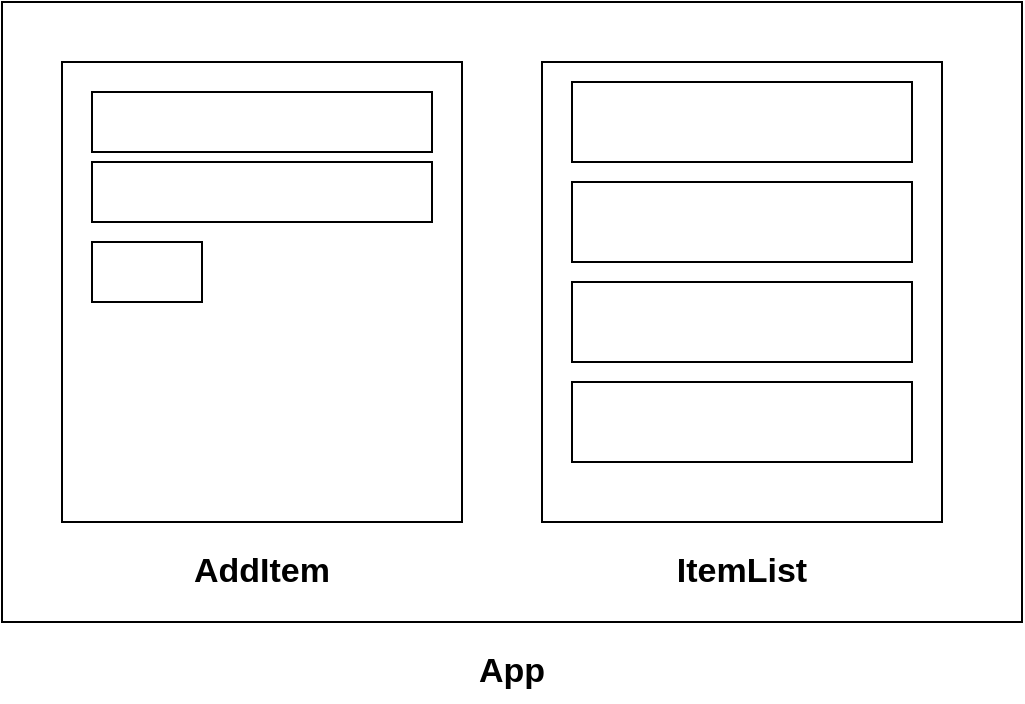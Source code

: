 <mxfile version="25.0.2">
  <diagram name="Page-1" id="qSi1kfgGCvpuqHFb6oyk">
    <mxGraphModel dx="896" dy="499" grid="1" gridSize="10" guides="1" tooltips="1" connect="1" arrows="1" fold="1" page="1" pageScale="1" pageWidth="827" pageHeight="1169" math="0" shadow="0">
      <root>
        <mxCell id="0" />
        <mxCell id="1" parent="0" />
        <mxCell id="OZvwDvS8y1LQUS1a6cP2-1" value="" style="rounded=0;whiteSpace=wrap;html=1;" vertex="1" parent="1">
          <mxGeometry x="160" y="210" width="510" height="310" as="geometry" />
        </mxCell>
        <mxCell id="OZvwDvS8y1LQUS1a6cP2-2" value="" style="rounded=0;whiteSpace=wrap;html=1;" vertex="1" parent="1">
          <mxGeometry x="190" y="240" width="200" height="230" as="geometry" />
        </mxCell>
        <mxCell id="OZvwDvS8y1LQUS1a6cP2-4" value="" style="rounded=0;whiteSpace=wrap;html=1;" vertex="1" parent="1">
          <mxGeometry x="430" y="240" width="200" height="230" as="geometry" />
        </mxCell>
        <mxCell id="OZvwDvS8y1LQUS1a6cP2-5" value="" style="rounded=0;whiteSpace=wrap;html=1;" vertex="1" parent="1">
          <mxGeometry x="445" y="250" width="170" height="40" as="geometry" />
        </mxCell>
        <mxCell id="OZvwDvS8y1LQUS1a6cP2-6" value="" style="rounded=0;whiteSpace=wrap;html=1;" vertex="1" parent="1">
          <mxGeometry x="445" y="350" width="170" height="40" as="geometry" />
        </mxCell>
        <mxCell id="OZvwDvS8y1LQUS1a6cP2-7" value="" style="rounded=0;whiteSpace=wrap;html=1;" vertex="1" parent="1">
          <mxGeometry x="445" y="300" width="170" height="40" as="geometry" />
        </mxCell>
        <mxCell id="OZvwDvS8y1LQUS1a6cP2-8" value="" style="rounded=0;whiteSpace=wrap;html=1;" vertex="1" parent="1">
          <mxGeometry x="445" y="400" width="170" height="40" as="geometry" />
        </mxCell>
        <mxCell id="OZvwDvS8y1LQUS1a6cP2-9" value="" style="rounded=0;whiteSpace=wrap;html=1;" vertex="1" parent="1">
          <mxGeometry x="205" y="255" width="170" height="30" as="geometry" />
        </mxCell>
        <mxCell id="OZvwDvS8y1LQUS1a6cP2-10" value="" style="rounded=0;whiteSpace=wrap;html=1;" vertex="1" parent="1">
          <mxGeometry x="205" y="290" width="170" height="30" as="geometry" />
        </mxCell>
        <mxCell id="OZvwDvS8y1LQUS1a6cP2-11" value="" style="rounded=0;whiteSpace=wrap;html=1;" vertex="1" parent="1">
          <mxGeometry x="205" y="330" width="55" height="30" as="geometry" />
        </mxCell>
        <mxCell id="OZvwDvS8y1LQUS1a6cP2-12" value="AddItem" style="text;html=1;align=center;verticalAlign=middle;whiteSpace=wrap;rounded=0;fontStyle=1;fontSize=17;" vertex="1" parent="1">
          <mxGeometry x="190" y="480" width="200" height="30" as="geometry" />
        </mxCell>
        <mxCell id="OZvwDvS8y1LQUS1a6cP2-13" value="ItemList" style="text;html=1;align=center;verticalAlign=middle;whiteSpace=wrap;rounded=0;fontStyle=1;fontSize=17;" vertex="1" parent="1">
          <mxGeometry x="430" y="480" width="200" height="30" as="geometry" />
        </mxCell>
        <mxCell id="OZvwDvS8y1LQUS1a6cP2-14" value="App" style="text;html=1;align=center;verticalAlign=middle;whiteSpace=wrap;rounded=0;fontStyle=1;fontSize=17;" vertex="1" parent="1">
          <mxGeometry x="160" y="530" width="510" height="30" as="geometry" />
        </mxCell>
      </root>
    </mxGraphModel>
  </diagram>
</mxfile>
